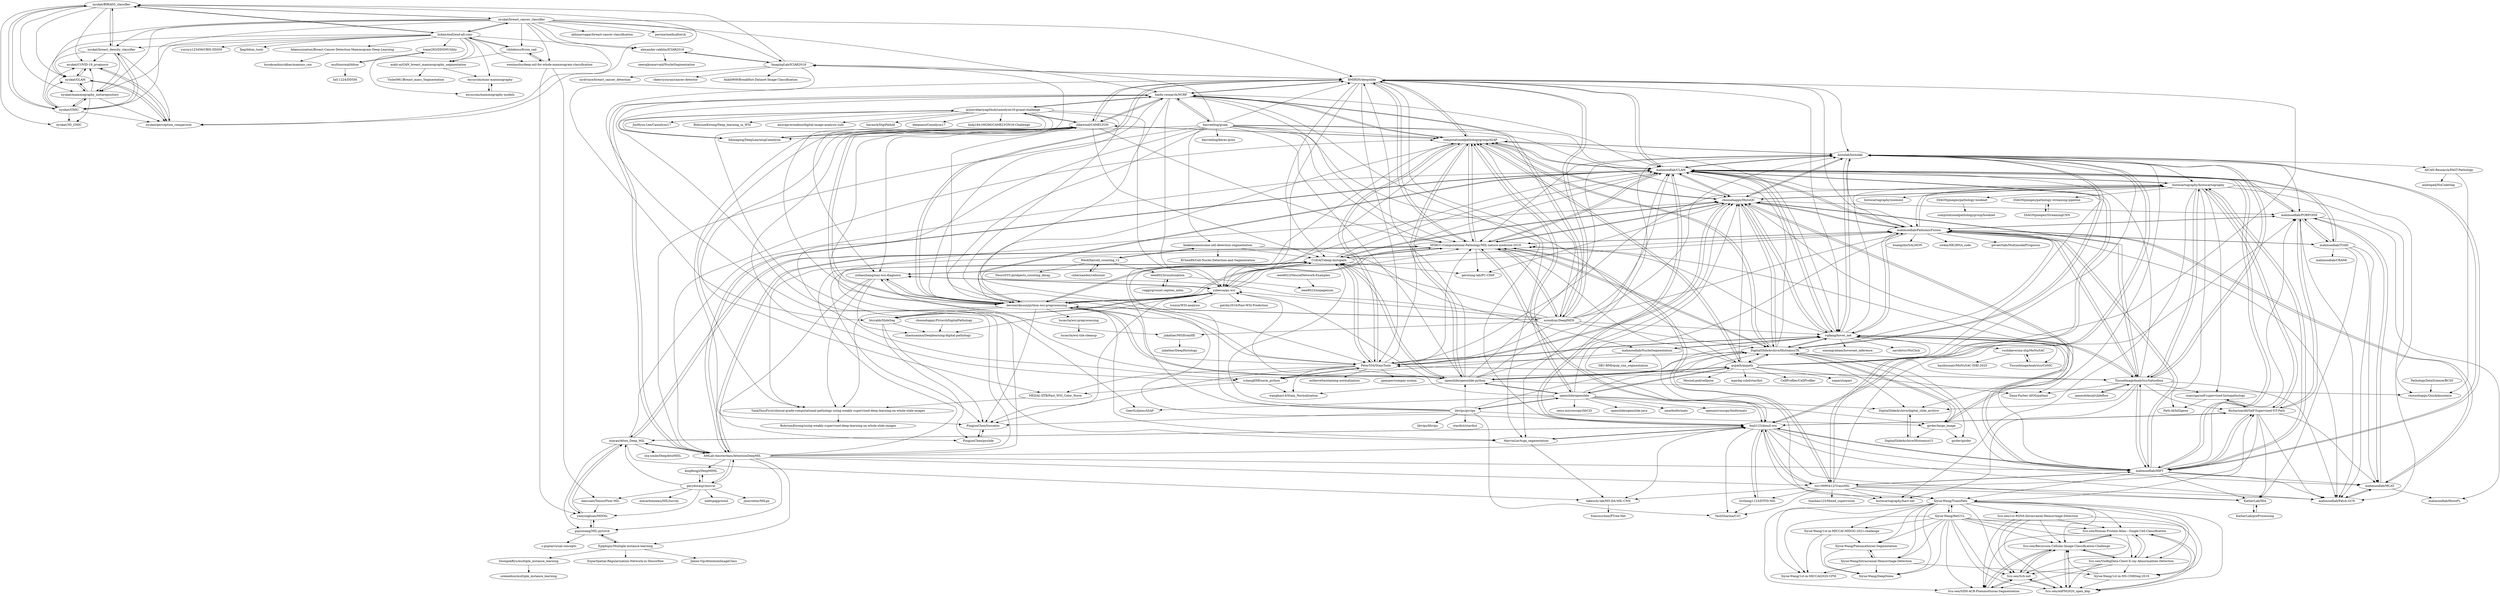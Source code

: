 digraph G {
"nyukat/BIRADS_classifier" -> "nyukat/breast_density_classifier"
"nyukat/BIRADS_classifier" -> "nyukat/GMIC"
"nyukat/BIRADS_classifier" -> "nyukat/mammography_metarepository"
"nyukat/BIRADS_classifier" -> "nyukat/GLAM"
"nyukat/BIRADS_classifier" -> "nyukat/perception_comparison"
"nyukat/BIRADS_classifier" -> "nyukat/COVID-19_prognosis"
"nyukat/BIRADS_classifier" -> "nyukat/breast_cancer_classifier"
"nyukat/BIRADS_classifier" -> "nyukat/3D_GMIC"
"nyukat/BIRADS_classifier" -> "lishen/end2end-all-conv"
"ankit-ai/GAN_breast_mammography_segmentation" -> "Violet981/Breast_mass_Segmentation"
"ankit-ai/GAN_breast_mammography_segmentation" -> "escuccim/mias-mammography"
"multinormal/ddsm" -> "hd11224/DDSM"
"multinormal/ddsm" -> "trane293/DDSMUtility"
"trane293/DDSMUtility" -> "multinormal/ddsm"
"baidu-research/NCRF" -> "arjunvekariyagithub/camelyon16-grand-challenge"
"baidu-research/NCRF" -> "computationalpathologygroup/ASAP"
"baidu-research/NCRF" -> "ilikewind/CAMELYON"
"baidu-research/NCRF" -> "BMIRDS/deepslide"
"baidu-research/NCRF" -> "mahmoodlab/CLAM"
"baidu-research/NCRF" -> "basveeling/pcam"
"baidu-research/NCRF" -> "MSKCC-Computational-Pathology/MIL-nature-medicine-2019"
"baidu-research/NCRF" -> "ncoudray/DeepPATH"
"baidu-research/NCRF" -> "3dimaging/DeepLearningCamelyon"
"baidu-research/NCRF" -> "ysbecca/py-wsi"
"baidu-research/NCRF" -> "deroneriksson/python-wsi-preprocessing"
"baidu-research/NCRF" -> "Peter554/StainTools"
"baidu-research/NCRF" -> "MarvinLer/tcga_segmentation"
"baidu-research/NCRF" -> "binli123/dsmil-wsi"
"baidu-research/NCRF" -> "AMLab-Amsterdam/AttentionDeepMIL"
"qupath/qupath" -> "openslide/openslide-python"
"qupath/qupath" -> "openslide/openslide"
"qupath/qupath" -> "computationalpathologygroup/ASAP"
"qupath/qupath" -> "DigitalSlideArchive/HistomicsTK"
"qupath/qupath" -> "choosehappy/HistoQC"
"qupath/qupath" -> "mahmoodlab/CLAM"
"qupath/qupath" -> "vqdang/hover_net"
"qupath/qupath" -> "MouseLand/cellpose" ["e"=1]
"qupath/qupath" -> "mpicbg-csbd/stardist" ["e"=1]
"qupath/qupath" -> "Dana-Farber-AIOS/pathml" ["e"=1]
"qupath/qupath" -> "MSKCC-Computational-Pathology/MIL-nature-medicine-2019"
"qupath/qupath" -> "CellProfiler/CellProfiler" ["e"=1]
"qupath/qupath" -> "BMIRDS/deepslide"
"qupath/qupath" -> "histolab/histolab"
"qupath/qupath" -> "napari/napari" ["e"=1]
"basveeling/pcam" -> "baidu-research/NCRF"
"basveeling/pcam" -> "computationalpathologygroup/ASAP"
"basveeling/pcam" -> "BMIRDS/deepslide"
"basveeling/pcam" -> "mahmoodlab/CLAM"
"basveeling/pcam" -> "3dimaging/DeepLearningCamelyon"
"basveeling/pcam" -> "choosehappy/HistoQC"
"basveeling/pcam" -> "MSKCC-Computational-Pathology/MIL-nature-medicine-2019"
"basveeling/pcam" -> "basveeling/keras-gcnn" ["e"=1]
"basveeling/pcam" -> "deroneriksson/python-wsi-preprocessing"
"basveeling/pcam" -> "schaugf/HEnorm_python"
"basveeling/pcam" -> "AMLab-Amsterdam/AttentionDeepMIL"
"basveeling/pcam" -> "openslide/openslide-python"
"basveeling/pcam" -> "blakeliu/awesome-cell-detection-segmentation"
"basveeling/pcam" -> "ImagingLab/ICIAR2018"
"basveeling/pcam" -> "qupath/qupath"
"AMLab-Amsterdam/AttentionDeepMIL" -> "mahmoodlab/CLAM"
"AMLab-Amsterdam/AttentionDeepMIL" -> "utayao/Atten_Deep_MIL"
"AMLab-Amsterdam/AttentionDeepMIL" -> "MSKCC-Computational-Pathology/MIL-nature-medicine-2019"
"AMLab-Amsterdam/AttentionDeepMIL" -> "binli123/dsmil-wsi"
"AMLab-Amsterdam/AttentionDeepMIL" -> "szc19990412/TransMIL"
"AMLab-Amsterdam/AttentionDeepMIL" -> "mahmoodlab/HIPT"
"AMLab-Amsterdam/AttentionDeepMIL" -> "Epiphqny/Multiple-instance-learning"
"AMLab-Amsterdam/AttentionDeepMIL" -> "computationalpathologygroup/ASAP"
"AMLab-Amsterdam/AttentionDeepMIL" -> "garydoranjr/misvm"
"AMLab-Amsterdam/AttentionDeepMIL" -> "gujiuxiang/MIL.pytorch"
"AMLab-Amsterdam/AttentionDeepMIL" -> "BMIRDS/deepslide"
"AMLab-Amsterdam/AttentionDeepMIL" -> "kingfengji/DeepMIML"
"AMLab-Amsterdam/AttentionDeepMIL" -> "baidu-research/NCRF"
"AMLab-Amsterdam/AttentionDeepMIL" -> "choosehappy/HistoQC"
"AMLab-Amsterdam/AttentionDeepMIL" -> "CODAIT/deep-histopath"
"libvips/pyvips" -> "openslide/openslide"
"libvips/pyvips" -> "computationalpathologygroup/ASAP"
"libvips/pyvips" -> "openslide/openslide-python"
"libvips/pyvips" -> "mahmoodlab/CLAM"
"libvips/pyvips" -> "CODAIT/deep-histopath"
"libvips/pyvips" -> "libvips/libvips" ["e"=1]
"libvips/pyvips" -> "DigitalSlideArchive/HistomicsTK"
"libvips/pyvips" -> "YashSharma/C2C"
"libvips/pyvips" -> "girder/large_image"
"libvips/pyvips" -> "stardist/stardist" ["e"=1]
"libvips/pyvips" -> "PingjunChen/tissueloc"
"arjunvekariyagithub/camelyon16-grand-challenge" -> "linhj184169280/CAMELYON16-Challenge"
"arjunvekariyagithub/camelyon16-grand-challenge" -> "baidu-research/NCRF"
"arjunvekariyagithub/camelyon16-grand-challenge" -> "ilikewind/CAMELYON"
"arjunvekariyagithub/camelyon16-grand-challenge" -> "JooHyun-Lee/Camelyon17"
"arjunvekariyagithub/camelyon16-grand-challenge" -> "3dimaging/DeepLearningCamelyon"
"arjunvekariyagithub/camelyon16-grand-challenge" -> "GeertLitjens/ASAP"
"arjunvekariyagithub/camelyon16-grand-challenge" -> "BohriumKwong/Deep_learning_in_WSI"
"arjunvekariyagithub/camelyon16-grand-challenge" -> "ysbecca/py-wsi"
"arjunvekariyagithub/camelyon16-grand-challenge" -> "anuragvermaknn/digital-image-analysis-sulli"
"arjunvekariyagithub/camelyon16-grand-challenge" -> "Peter554/StainTools"
"arjunvekariyagithub/camelyon16-grand-challenge" -> "haranrk/DigiPathAI"
"arjunvekariyagithub/camelyon16-grand-challenge" -> "deroneriksson/python-wsi-preprocessing"
"arjunvekariyagithub/camelyon16-grand-challenge" -> "deepiano/Camelyon17"
"DigitalSlideArchive/HistomicsTK" -> "girder/large_image"
"DigitalSlideArchive/HistomicsTK" -> "choosehappy/HistoQC"
"DigitalSlideArchive/HistomicsTK" -> "DigitalSlideArchive/digital_slide_archive"
"DigitalSlideArchive/HistomicsTK" -> "mahmoodlab/CLAM"
"DigitalSlideArchive/HistomicsTK" -> "computationalpathologygroup/ASAP"
"DigitalSlideArchive/HistomicsTK" -> "MSKCC-Computational-Pathology/MIL-nature-medicine-2019"
"DigitalSlideArchive/HistomicsTK" -> "vqdang/hover_net"
"DigitalSlideArchive/HistomicsTK" -> "mahmoodlab/PathomicFusion"
"DigitalSlideArchive/HistomicsTK" -> "histolab/histolab"
"DigitalSlideArchive/HistomicsTK" -> "qupath/qupath"
"DigitalSlideArchive/HistomicsTK" -> "mahmoodlab/HIPT"
"DigitalSlideArchive/HistomicsTK" -> "TissueImageAnalytics/tiatoolbox"
"DigitalSlideArchive/HistomicsTK" -> "schaugf/HEnorm_python"
"DigitalSlideArchive/HistomicsTK" -> "Peter554/StainTools"
"DigitalSlideArchive/HistomicsTK" -> "girder/girder" ["e"=1]
"3dimaging/DeepLearningCamelyon" -> "arjunvekariyagithub/camelyon16-grand-challenge"
"3dimaging/DeepLearningCamelyon" -> "ilikewind/CAMELYON"
"ImagingLab/ICIAR2018" -> "alexander-rakhlin/ICIAR2018"
"ImagingLab/ICIAR2018" -> "BMIRDS/deepslide"
"ImagingLab/ICIAR2018" -> "cheersyouran/cancer-detector"
"ImagingLab/ICIAR2018" -> "Anki0909/BreakHist-Dataset-Image-Classification"
"ImagingLab/ICIAR2018" -> "nyukat/BIRADS_classifier"
"ImagingLab/ICIAR2018" -> "btcrabb/SlideSeg"
"ImagingLab/ICIAR2018" -> "zizhaozhang/nmi-wsi-diagnosis"
"ImagingLab/ICIAR2018" -> "mrdvince/breast_cancer_detection"
"mahmoodlab/CLAM" -> "binli123/dsmil-wsi"
"mahmoodlab/CLAM" -> "mahmoodlab/HIPT"
"mahmoodlab/CLAM" -> "MSKCC-Computational-Pathology/MIL-nature-medicine-2019"
"mahmoodlab/CLAM" -> "szc19990412/TransMIL"
"mahmoodlab/CLAM" -> "mahmoodlab/PathomicFusion"
"mahmoodlab/CLAM" -> "mahmoodlab/PORPOISE"
"mahmoodlab/CLAM" -> "histolab/histolab"
"mahmoodlab/CLAM" -> "computationalpathologygroup/ASAP"
"mahmoodlab/CLAM" -> "choosehappy/HistoQC"
"mahmoodlab/CLAM" -> "BMIRDS/deepslide"
"mahmoodlab/CLAM" -> "mahmoodlab/TOAD"
"mahmoodlab/CLAM" -> "AMLab-Amsterdam/AttentionDeepMIL"
"mahmoodlab/CLAM" -> "vqdang/hover_net"
"mahmoodlab/CLAM" -> "deroneriksson/python-wsi-preprocessing"
"mahmoodlab/CLAM" -> "histocartography/histocartography"
"szc19990412/TransMIL" -> "binli123/dsmil-wsi"
"szc19990412/TransMIL" -> "Xiyue-Wang/TransPath"
"szc19990412/TransMIL" -> "mahmoodlab/CLAM"
"szc19990412/TransMIL" -> "mahmoodlab/HIPT"
"szc19990412/TransMIL" -> "hrzhang1123/DTFD-MIL"
"szc19990412/TransMIL" -> "mahmoodlab/Patch-GCN"
"szc19990412/TransMIL" -> "histocartography/hact-net"
"szc19990412/TransMIL" -> "Richarizardd/Self-Supervised-ViT-Path"
"szc19990412/TransMIL" -> "KatherLab/HIA"
"szc19990412/TransMIL" -> "mahmoodlab/PORPOISE"
"szc19990412/TransMIL" -> "MSKCC-Computational-Pathology/MIL-nature-medicine-2019"
"szc19990412/TransMIL" -> "bianhao123/Mixed_supervision"
"szc19990412/TransMIL" -> "YashSharma/C2C"
"szc19990412/TransMIL" -> "takeuchi-lab/MS-DA-MIL-CNN"
"CODAIT/deep-histopath" -> "deroneriksson/python-wsi-preprocessing"
"CODAIT/deep-histopath" -> "ysbecca/py-wsi"
"CODAIT/deep-histopath" -> "MSKCC-Computational-Pathology/MIL-nature-medicine-2019"
"CODAIT/deep-histopath" -> "choosehappy/HistoQC"
"CODAIT/deep-histopath" -> "zizhaozhang/nmi-wsi-diagnosis"
"CODAIT/deep-histopath" -> "mahmoodlab/CLAM"
"CODAIT/deep-histopath" -> "Peter554/StainTools"
"CODAIT/deep-histopath" -> "openslide/openslide-python"
"CODAIT/deep-histopath" -> "gerstung-lab/PC-CHiP"
"CODAIT/deep-histopath" -> "PingjunChen/tissueloc"
"CODAIT/deep-histopath" -> "mahmoodlab/PathomicFusion"
"computationalpathologygroup/ASAP" -> "mahmoodlab/CLAM"
"computationalpathologygroup/ASAP" -> "MSKCC-Computational-Pathology/MIL-nature-medicine-2019"
"computationalpathologygroup/ASAP" -> "BMIRDS/deepslide"
"computationalpathologygroup/ASAP" -> "choosehappy/HistoQC"
"computationalpathologygroup/ASAP" -> "DigitalSlideArchive/HistomicsTK"
"computationalpathologygroup/ASAP" -> "openslide/openslide-python"
"computationalpathologygroup/ASAP" -> "baidu-research/NCRF"
"computationalpathologygroup/ASAP" -> "Peter554/StainTools"
"computationalpathologygroup/ASAP" -> "ilikewind/CAMELYON"
"computationalpathologygroup/ASAP" -> "qupath/qupath"
"computationalpathologygroup/ASAP" -> "openslide/openslide"
"computationalpathologygroup/ASAP" -> "deroneriksson/python-wsi-preprocessing"
"computationalpathologygroup/ASAP" -> "histolab/histolab"
"computationalpathologygroup/ASAP" -> "ysbecca/py-wsi"
"computationalpathologygroup/ASAP" -> "vqdang/hover_net"
"ilikewind/CAMELYON" -> "arjunvekariyagithub/camelyon16-grand-challenge"
"ilikewind/CAMELYON" -> "deroneriksson/python-wsi-preprocessing"
"ilikewind/CAMELYON" -> "MSKCC-Computational-Pathology/MIL-nature-medicine-2019"
"ilikewind/CAMELYON" -> "computationalpathologygroup/ASAP"
"ilikewind/CAMELYON" -> "TankZhouFirst/clinical-grade-computational-pathology-using-weakly-supervised-deep-learning-on-whole-slide-images"
"ilikewind/CAMELYON" -> "schaugf/HEnorm_python"
"ilikewind/CAMELYON" -> "baidu-research/NCRF"
"ilikewind/CAMELYON" -> "zizhaozhang/nmi-wsi-diagnosis"
"ilikewind/CAMELYON" -> "BMIRDS/deepslide"
"ilikewind/CAMELYON" -> "MEDAL-IITB/Fast_WSI_Color_Norm"
"ilikewind/CAMELYON" -> "PingjunChen/tissueloc"
"ilikewind/CAMELYON" -> "CODAIT/deep-histopath"
"ilikewind/CAMELYON" -> "Peter554/StainTools"
"ilikewind/CAMELYON" -> "3dimaging/DeepLearningCamelyon"
"ilikewind/CAMELYON" -> "jnkather/MSIfromHE"
"ncoudray/DeepPATH" -> "BMIRDS/deepslide"
"ncoudray/DeepPATH" -> "MSKCC-Computational-Pathology/MIL-nature-medicine-2019"
"ncoudray/DeepPATH" -> "deroneriksson/python-wsi-preprocessing"
"ncoudray/DeepPATH" -> "mahmoodlab/CLAM"
"ncoudray/DeepPATH" -> "jnkather/MSIfromHE"
"ncoudray/DeepPATH" -> "CODAIT/deep-histopath"
"ncoudray/DeepPATH" -> "computationalpathologygroup/ASAP"
"ncoudray/DeepPATH" -> "baidu-research/NCRF"
"ncoudray/DeepPATH" -> "DigitalSlideArchive/HistomicsTK"
"ncoudray/DeepPATH" -> "vqdang/hover_net"
"ncoudray/DeepPATH" -> "zizhaozhang/nmi-wsi-diagnosis"
"ncoudray/DeepPATH" -> "histolab/histolab"
"ncoudray/DeepPATH" -> "mahmoodlab/PathomicFusion"
"ncoudray/DeepPATH" -> "Peter554/StainTools"
"ncoudray/DeepPATH" -> "ysbecca/py-wsi"
"openslide/openslide-python" -> "openslide/openslide"
"openslide/openslide-python" -> "computationalpathologygroup/ASAP"
"openslide/openslide-python" -> "qupath/qupath"
"openslide/openslide-python" -> "CODAIT/deep-histopath"
"openslide/openslide-python" -> "deroneriksson/python-wsi-preprocessing"
"openslide/openslide-python" -> "mahmoodlab/CLAM"
"openslide/openslide-python" -> "DigitalSlideArchive/HistomicsTK"
"openslide/openslide-python" -> "ysbecca/py-wsi"
"openslide/openslide-python" -> "zizhaozhang/nmi-wsi-diagnosis"
"openslide/openslide-python" -> "histolab/histolab"
"openslide/openslide-python" -> "choosehappy/HistoQC"
"openslide/openslide-python" -> "choosehappy/QuickAnnotator"
"openslide/openslide-python" -> "vqdang/hover_net"
"openslide/openslide-python" -> "BMIRDS/deepslide"
"openslide/openslide-python" -> "wanghao14/Stain_Normalization"
"BMIRDS/deepslide" -> "mahmoodlab/CLAM"
"BMIRDS/deepslide" -> "computationalpathologygroup/ASAP"
"BMIRDS/deepslide" -> "deroneriksson/python-wsi-preprocessing"
"BMIRDS/deepslide" -> "ncoudray/DeepPATH"
"BMIRDS/deepslide" -> "MSKCC-Computational-Pathology/MIL-nature-medicine-2019"
"BMIRDS/deepslide" -> "MarvinLer/tcga_segmentation"
"BMIRDS/deepslide" -> "ysbecca/py-wsi"
"BMIRDS/deepslide" -> "baidu-research/NCRF"
"BMIRDS/deepslide" -> "ilikewind/CAMELYON"
"BMIRDS/deepslide" -> "ImagingLab/ICIAR2018"
"BMIRDS/deepslide" -> "vqdang/hover_net"
"BMIRDS/deepslide" -> "Peter554/StainTools"
"BMIRDS/deepslide" -> "histolab/histolab"
"BMIRDS/deepslide" -> "CODAIT/deep-histopath"
"BMIRDS/deepslide" -> "mahmoodlab/PathomicFusion"
"Peter554/StainTools" -> "schaugf/HEnorm_python"
"Peter554/StainTools" -> "choosehappy/HistoQC"
"Peter554/StainTools" -> "wanghao14/Stain_Normalization"
"Peter554/StainTools" -> "vqdang/hover_net"
"Peter554/StainTools" -> "mitkovetta/staining-normalization"
"Peter554/StainTools" -> "computationalpathologygroup/ASAP"
"Peter554/StainTools" -> "CODAIT/deep-histopath"
"Peter554/StainTools" -> "TissueImageAnalytics/tiatoolbox"
"Peter554/StainTools" -> "PingjunChen/tissueloc"
"Peter554/StainTools" -> "mahmoodlab/CLAM"
"Peter554/StainTools" -> "deroneriksson/python-wsi-preprocessing"
"Peter554/StainTools" -> "jgamper/compay-syntax"
"Peter554/StainTools" -> "MSKCC-Computational-Pathology/MIL-nature-medicine-2019"
"Peter554/StainTools" -> "histocartography/histocartography"
"Peter554/StainTools" -> "MEDAL-IITB/Fast_WSI_Color_Norm"
"PingjunChen/tissueloc" -> "PingjunChen/pyslide"
"TankZhouFirst/clinical-grade-computational-pathology-using-weakly-supervised-deep-learning-on-whole-slide-images" -> "BohriumKwong/using-weakly-supervised-deep-learning-on-whole-slide-images"
"vqdang/hover_net" -> "simongraham/hovernet_inference"
"vqdang/hover_net" -> "choosehappy/HistoQC"
"vqdang/hover_net" -> "mahmoodlab/HIPT"
"vqdang/hover_net" -> "mahmoodlab/CLAM"
"vqdang/hover_net" -> "TissueImageAnalytics/tiatoolbox"
"vqdang/hover_net" -> "Peter554/StainTools"
"vqdang/hover_net" -> "mahmoodlab/PathomicFusion"
"vqdang/hover_net" -> "mahmoodlab/NucleiSegmentation"
"vqdang/hover_net" -> "TissueImageAnalytics/CoNIC"
"vqdang/hover_net" -> "ruchikaverma-iitg/MoNuSAC"
"vqdang/hover_net" -> "DigitalSlideArchive/HistomicsTK"
"vqdang/hover_net" -> "navidstuv/NuClick"
"vqdang/hover_net" -> "histocartography/histocartography"
"vqdang/hover_net" -> "histolab/histolab"
"vqdang/hover_net" -> "MSKCC-Computational-Pathology/MIL-nature-medicine-2019"
"Xiyue-Wang/TransPath" -> "Xiyue-Wang/RetCCL"
"Xiyue-Wang/TransPath" -> "Xiyue-Wang/1st-in-MS-CMRSeg-2019"
"Xiyue-Wang/TransPath" -> "Scu-sen/Recursion-Cellular-Image-Classification-Challenge"
"Xiyue-Wang/TransPath" -> "Xiyue-Wang/Pneumothorax-Segmentation"
"Xiyue-Wang/TransPath" -> "Xiyue-Wang/Intracranial-Hemorrhage-Detection"
"Xiyue-Wang/TransPath" -> "Xiyue-Wang/DeepNoise"
"Xiyue-Wang/TransPath" -> "Xiyue-Wang/1st-in-MICCAI-MIDOG-2021-challenge"
"Xiyue-Wang/TransPath" -> "Scu-sen/Sch-net"
"Xiyue-Wang/TransPath" -> "Scu-sen/SIIM-ACR-Pneumothorax-Segmentation"
"Xiyue-Wang/TransPath" -> "Scu-sen/AAPM2020_open_kbp"
"Xiyue-Wang/TransPath" -> "Scu-sen/VinBigData-Chest-X-ray-Abnormalities-Detection"
"Xiyue-Wang/TransPath" -> "Xiyue-Wang/1st-in-MICCAI2020-CPM"
"Xiyue-Wang/TransPath" -> "Scu-sen/Human-Protein-Atlas---Single-Cell-Classification"
"Xiyue-Wang/TransPath" -> "Scu-sen/1st-RSNA-Intracranial-Hemorrhage-Detection"
"nyukat/breast_cancer_classifier" -> "lishen/end2end-all-conv"
"nyukat/breast_cancer_classifier" -> "nyukat/BIRADS_classifier"
"nyukat/breast_cancer_classifier" -> "nyukat/GMIC"
"nyukat/breast_cancer_classifier" -> "nyukat/breast_density_classifier"
"nyukat/breast_cancer_classifier" -> "riblidezso/frcnn_cad"
"nyukat/breast_cancer_classifier" -> "nyukat/GLAM"
"nyukat/breast_cancer_classifier" -> "nyukat/mammography_metarepository"
"nyukat/breast_cancer_classifier" -> "wentaozhu/deep-mil-for-whole-mammogram-classification"
"nyukat/breast_cancer_classifier" -> "abhinavsagar/breast-cancer-classification"
"nyukat/breast_cancer_classifier" -> "ImagingLab/ICIAR2018"
"nyukat/breast_cancer_classifier" -> "alexander-rakhlin/ICIAR2018"
"nyukat/breast_cancer_classifier" -> "baidu-research/NCRF"
"nyukat/breast_cancer_classifier" -> "perone/medicaltorch" ["e"=1]
"nyukat/breast_cancer_classifier" -> "nyukat/perception_comparison"
"nyukat/breast_cancer_classifier" -> "BMIRDS/deepslide"
"MarvinLer/tcga_segmentation" -> "binli123/dsmil-wsi"
"MarvinLer/tcga_segmentation" -> "takeuchi-lab/MS-DA-MIL-CNN"
"MSKCC-Computational-Pathology/MIL-nature-medicine-2019" -> "mahmoodlab/CLAM"
"MSKCC-Computational-Pathology/MIL-nature-medicine-2019" -> "binli123/dsmil-wsi"
"MSKCC-Computational-Pathology/MIL-nature-medicine-2019" -> "choosehappy/HistoQC"
"MSKCC-Computational-Pathology/MIL-nature-medicine-2019" -> "TankZhouFirst/clinical-grade-computational-pathology-using-weakly-supervised-deep-learning-on-whole-slide-images"
"MSKCC-Computational-Pathology/MIL-nature-medicine-2019" -> "computationalpathologygroup/ASAP"
"MSKCC-Computational-Pathology/MIL-nature-medicine-2019" -> "CODAIT/deep-histopath"
"MSKCC-Computational-Pathology/MIL-nature-medicine-2019" -> "utayao/Atten_Deep_MIL"
"MSKCC-Computational-Pathology/MIL-nature-medicine-2019" -> "deroneriksson/python-wsi-preprocessing"
"MSKCC-Computational-Pathology/MIL-nature-medicine-2019" -> "mahmoodlab/PathomicFusion"
"MSKCC-Computational-Pathology/MIL-nature-medicine-2019" -> "gerstung-lab/PC-CHiP"
"MSKCC-Computational-Pathology/MIL-nature-medicine-2019" -> "szc19990412/TransMIL"
"MSKCC-Computational-Pathology/MIL-nature-medicine-2019" -> "BMIRDS/deepslide"
"MSKCC-Computational-Pathology/MIL-nature-medicine-2019" -> "ncoudray/DeepPATH"
"MSKCC-Computational-Pathology/MIL-nature-medicine-2019" -> "AMLab-Amsterdam/AttentionDeepMIL"
"MSKCC-Computational-Pathology/MIL-nature-medicine-2019" -> "DigitalSlideArchive/HistomicsTK"
"ysbecca/py-wsi" -> "deroneriksson/python-wsi-preprocessing"
"ysbecca/py-wsi" -> "CODAIT/deep-histopath"
"ysbecca/py-wsi" -> "btcrabb/SlideSeg"
"ysbecca/py-wsi" -> "zhaoxuanma/Deeplearning-digital-pathology"
"ysbecca/py-wsi" -> "zizhaozhang/nmi-wsi-diagnosis"
"ysbecca/py-wsi" -> "tcxxxx/WSI-analysis"
"ysbecca/py-wsi" -> "mahmoodlab/PathomicFusion"
"ysbecca/py-wsi" -> "gatsby2016/Fast-WSI-Prediction"
"ysbecca/py-wsi" -> "MSKCC-Computational-Pathology/MIL-nature-medicine-2019"
"ysbecca/py-wsi" -> "PingjunChen/tissueloc"
"TissueImageAnalytics/CoNIC" -> "ruchikaverma-iitg/MoNuSAC"
"histolab/histolab" -> "mahmoodlab/CLAM"
"histolab/histolab" -> "binli123/dsmil-wsi"
"histolab/histolab" -> "choosehappy/HistoQC"
"histolab/histolab" -> "TissueImageAnalytics/tiatoolbox"
"histolab/histolab" -> "AICAN-Research/FAST-Pathology"
"histolab/histolab" -> "mahmoodlab/HIPT"
"histolab/histolab" -> "DigitalSlideArchive/HistomicsTK"
"histolab/histolab" -> "histocartography/histocartography"
"histolab/histolab" -> "MSKCC-Computational-Pathology/MIL-nature-medicine-2019"
"histolab/histolab" -> "mahmoodlab/PathomicFusion"
"histolab/histolab" -> "Dana-Farber-AIOS/pathml" ["e"=1]
"histolab/histolab" -> "vqdang/hover_net"
"histolab/histolab" -> "mahmoodlab/PORPOISE"
"histolab/histolab" -> "computationalpathologygroup/ASAP"
"histolab/histolab" -> "MarvinLer/tcga_segmentation"
"openslide/openslide" -> "openslide/openslide-python"
"openslide/openslide" -> "qupath/qupath"
"openslide/openslide" -> "computationalpathologygroup/ASAP"
"openslide/openslide" -> "openslide/openslide-java"
"openslide/openslide" -> "DigitalSlideArchive/HistomicsTK"
"openslide/openslide" -> "DigitalSlideArchive/digital_slide_archive"
"openslide/openslide" -> "ome/bioformats" ["e"=1]
"openslide/openslide" -> "openmicroscopy/bioformats" ["e"=1]
"openslide/openslide" -> "choosehappy/HistoQC"
"openslide/openslide" -> "libvips/pyvips"
"openslide/openslide" -> "GeertLitjens/ASAP"
"openslide/openslide" -> "girder/large_image"
"openslide/openslide" -> "zeiss-microscopy/libCZI" ["e"=1]
"openslide/openslide" -> "ysbecca/py-wsi"
"KatherLab/HIA" -> "KatherLab/preProcessing"
"KatherLab/preProcessing" -> "KatherLab/HIA"
"nyukat/breast_density_classifier" -> "nyukat/BIRADS_classifier"
"nyukat/breast_density_classifier" -> "nyukat/mammography_metarepository"
"nyukat/breast_density_classifier" -> "nyukat/GLAM"
"nyukat/breast_density_classifier" -> "nyukat/perception_comparison"
"nyukat/breast_density_classifier" -> "nyukat/GMIC"
"nyukat/breast_density_classifier" -> "nyukat/COVID-19_prognosis"
"blakeliu/awesome-cell-detection-segmentation" -> "KChen89/Cell-Nuclei-Detection-and-Segmentation"
"blakeliu/awesome-cell-detection-segmentation" -> "WeidiXie/cell_counting_v2"
"blakeliu/awesome-cell-detection-segmentation" -> "mahmoodlab/NucleiSegmentation"
"blakeliu/awesome-cell-detection-segmentation" -> "CODAIT/deep-histopath"
"deroneriksson/python-wsi-preprocessing" -> "CODAIT/deep-histopath"
"deroneriksson/python-wsi-preprocessing" -> "ysbecca/py-wsi"
"deroneriksson/python-wsi-preprocessing" -> "MSKCC-Computational-Pathology/MIL-nature-medicine-2019"
"deroneriksson/python-wsi-preprocessing" -> "PingjunChen/tissueloc"
"deroneriksson/python-wsi-preprocessing" -> "mahmoodlab/CLAM"
"deroneriksson/python-wsi-preprocessing" -> "TankZhouFirst/clinical-grade-computational-pathology-using-weakly-supervised-deep-learning-on-whole-slide-images"
"deroneriksson/python-wsi-preprocessing" -> "BMIRDS/deepslide"
"deroneriksson/python-wsi-preprocessing" -> "zizhaozhang/nmi-wsi-diagnosis"
"deroneriksson/python-wsi-preprocessing" -> "lucasrla/wsi-preprocessing"
"deroneriksson/python-wsi-preprocessing" -> "ilikewind/CAMELYON"
"deroneriksson/python-wsi-preprocessing" -> "ncoudray/DeepPATH"
"deroneriksson/python-wsi-preprocessing" -> "MarvinLer/tcga_segmentation"
"deroneriksson/python-wsi-preprocessing" -> "binli123/dsmil-wsi"
"deroneriksson/python-wsi-preprocessing" -> "btcrabb/SlideSeg"
"deroneriksson/python-wsi-preprocessing" -> "openslide/openslide-python"
"zizhaozhang/nmi-wsi-diagnosis" -> "zhaoxuanma/Deeplearning-digital-pathology"
"zizhaozhang/nmi-wsi-diagnosis" -> "deroneriksson/python-wsi-preprocessing"
"zizhaozhang/nmi-wsi-diagnosis" -> "ysbecca/py-wsi"
"zizhaozhang/nmi-wsi-diagnosis" -> "CODAIT/deep-histopath"
"zizhaozhang/nmi-wsi-diagnosis" -> "TankZhouFirst/clinical-grade-computational-pathology-using-weakly-supervised-deep-learning-on-whole-slide-images"
"zizhaozhang/nmi-wsi-diagnosis" -> "PingjunChen/pyslide"
"Scu-sen/1st-RSNA-Intracranial-Hemorrhage-Detection" -> "Scu-sen/AAPM2020_open_kbp"
"Scu-sen/1st-RSNA-Intracranial-Hemorrhage-Detection" -> "Scu-sen/Recursion-Cellular-Image-Classification-Challenge"
"Scu-sen/1st-RSNA-Intracranial-Hemorrhage-Detection" -> "Scu-sen/Human-Protein-Atlas---Single-Cell-Classification"
"Scu-sen/1st-RSNA-Intracranial-Hemorrhage-Detection" -> "Scu-sen/Sch-net"
"Scu-sen/1st-RSNA-Intracranial-Hemorrhage-Detection" -> "Scu-sen/SIIM-ACR-Pneumothorax-Segmentation"
"Scu-sen/1st-RSNA-Intracranial-Hemorrhage-Detection" -> "Scu-sen/VinBigData-Chest-X-ray-Abnormalities-Detection"
"Scu-sen/AAPM2020_open_kbp" -> "Scu-sen/Recursion-Cellular-Image-Classification-Challenge"
"Scu-sen/AAPM2020_open_kbp" -> "Scu-sen/Human-Protein-Atlas---Single-Cell-Classification"
"Scu-sen/AAPM2020_open_kbp" -> "Scu-sen/Sch-net"
"Scu-sen/Human-Protein-Atlas---Single-Cell-Classification" -> "Scu-sen/AAPM2020_open_kbp"
"Scu-sen/Human-Protein-Atlas---Single-Cell-Classification" -> "Scu-sen/Recursion-Cellular-Image-Classification-Challenge"
"Scu-sen/Human-Protein-Atlas---Single-Cell-Classification" -> "Scu-sen/Sch-net"
"Scu-sen/Human-Protein-Atlas---Single-Cell-Classification" -> "Scu-sen/SIIM-ACR-Pneumothorax-Segmentation"
"Scu-sen/Human-Protein-Atlas---Single-Cell-Classification" -> "Scu-sen/VinBigData-Chest-X-ray-Abnormalities-Detection"
"Scu-sen/Recursion-Cellular-Image-Classification-Challenge" -> "Scu-sen/AAPM2020_open_kbp"
"Scu-sen/Recursion-Cellular-Image-Classification-Challenge" -> "Scu-sen/Sch-net"
"Scu-sen/Recursion-Cellular-Image-Classification-Challenge" -> "Scu-sen/SIIM-ACR-Pneumothorax-Segmentation"
"Scu-sen/Recursion-Cellular-Image-Classification-Challenge" -> "Scu-sen/Human-Protein-Atlas---Single-Cell-Classification"
"Scu-sen/Recursion-Cellular-Image-Classification-Challenge" -> "Scu-sen/VinBigData-Chest-X-ray-Abnormalities-Detection"
"Scu-sen/SIIM-ACR-Pneumothorax-Segmentation" -> "Scu-sen/Recursion-Cellular-Image-Classification-Challenge"
"Scu-sen/SIIM-ACR-Pneumothorax-Segmentation" -> "Scu-sen/Sch-net"
"Scu-sen/Sch-net" -> "Scu-sen/Recursion-Cellular-Image-Classification-Challenge"
"Scu-sen/Sch-net" -> "Scu-sen/AAPM2020_open_kbp"
"Scu-sen/Sch-net" -> "Scu-sen/SIIM-ACR-Pneumothorax-Segmentation"
"Scu-sen/VinBigData-Chest-X-ray-Abnormalities-Detection" -> "Scu-sen/Recursion-Cellular-Image-Classification-Challenge"
"Scu-sen/VinBigData-Chest-X-ray-Abnormalities-Detection" -> "Scu-sen/AAPM2020_open_kbp"
"Scu-sen/VinBigData-Chest-X-ray-Abnormalities-Detection" -> "Scu-sen/Sch-net"
"Scu-sen/VinBigData-Chest-X-ray-Abnormalities-Detection" -> "Scu-sen/SIIM-ACR-Pneumothorax-Segmentation"
"Scu-sen/VinBigData-Chest-X-ray-Abnormalities-Detection" -> "Scu-sen/Human-Protein-Atlas---Single-Cell-Classification"
"Scu-sen/VinBigData-Chest-X-ray-Abnormalities-Detection" -> "Xiyue-Wang/1st-in-MS-CMRSeg-2019"
"Xiyue-Wang/1st-in-MICCAI-MIDOG-2021-challenge" -> "Xiyue-Wang/DeepNoise"
"Xiyue-Wang/1st-in-MICCAI-MIDOG-2021-challenge" -> "Xiyue-Wang/Pneumothorax-Segmentation"
"Xiyue-Wang/1st-in-MICCAI-MIDOG-2021-challenge" -> "Xiyue-Wang/1st-in-MICCAI2020-CPM"
"Xiyue-Wang/1st-in-MS-CMRSeg-2019" -> "Scu-sen/Recursion-Cellular-Image-Classification-Challenge"
"Xiyue-Wang/1st-in-MS-CMRSeg-2019" -> "Scu-sen/AAPM2020_open_kbp"
"Xiyue-Wang/Intracranial-Hemorrhage-Detection" -> "Xiyue-Wang/Pneumothorax-Segmentation"
"Xiyue-Wang/Intracranial-Hemorrhage-Detection" -> "Xiyue-Wang/DeepNoise"
"Xiyue-Wang/Intracranial-Hemorrhage-Detection" -> "Xiyue-Wang/1st-in-MICCAI2020-CPM"
"Xiyue-Wang/Intracranial-Hemorrhage-Detection" -> "Xiyue-Wang/1st-in-MS-CMRSeg-2019"
"Xiyue-Wang/Pneumothorax-Segmentation" -> "Xiyue-Wang/DeepNoise"
"Xiyue-Wang/Pneumothorax-Segmentation" -> "Xiyue-Wang/Intracranial-Hemorrhage-Detection"
"Xiyue-Wang/RetCCL" -> "Xiyue-Wang/Pneumothorax-Segmentation"
"Xiyue-Wang/RetCCL" -> "Xiyue-Wang/DeepNoise"
"Xiyue-Wang/RetCCL" -> "Xiyue-Wang/Intracranial-Hemorrhage-Detection"
"Xiyue-Wang/RetCCL" -> "Xiyue-Wang/1st-in-MICCAI-MIDOG-2021-challenge"
"Xiyue-Wang/RetCCL" -> "Xiyue-Wang/1st-in-MICCAI2020-CPM"
"Xiyue-Wang/RetCCL" -> "Scu-sen/Recursion-Cellular-Image-Classification-Challenge"
"Xiyue-Wang/RetCCL" -> "Scu-sen/Sch-net"
"Xiyue-Wang/RetCCL" -> "Scu-sen/SIIM-ACR-Pneumothorax-Segmentation"
"Xiyue-Wang/RetCCL" -> "Scu-sen/AAPM2020_open_kbp"
"Xiyue-Wang/RetCCL" -> "Scu-sen/VinBigData-Chest-X-ray-Abnormalities-Detection"
"Xiyue-Wang/RetCCL" -> "Xiyue-Wang/1st-in-MS-CMRSeg-2019"
"Xiyue-Wang/RetCCL" -> "Scu-sen/Human-Protein-Atlas---Single-Cell-Classification"
"Xiyue-Wang/RetCCL" -> "Xiyue-Wang/TransPath"
"kingfengji/DeepMIML" -> "garydoranjr/misvm"
"lishen/end2end-all-conv" -> "nyukat/breast_cancer_classifier"
"lishen/end2end-all-conv" -> "nyukat/BIRADS_classifier"
"lishen/end2end-all-conv" -> "riblidezso/frcnn_cad"
"lishen/end2end-all-conv" -> "wentaozhu/deep-mil-for-whole-mammogram-classification"
"lishen/end2end-all-conv" -> "escuccim/mias-mammography"
"lishen/end2end-all-conv" -> "nyukat/breast_density_classifier"
"lishen/end2end-all-conv" -> "yuyuyu123456/CBIS-DDSM"
"lishen/end2end-all-conv" -> "escuccim/mammography-models"
"lishen/end2end-all-conv" -> "fjeg/ddsm_tools"
"lishen/end2end-all-conv" -> "Adamouization/Breast-Cancer-Detection-Mammogram-Deep-Learning"
"lishen/end2end-all-conv" -> "nyukat/GMIC"
"lishen/end2end-all-conv" -> "trane293/DDSMUtility"
"lishen/end2end-all-conv" -> "ankit-ai/GAN_breast_mammography_segmentation"
"lishen/end2end-all-conv" -> "alexander-rakhlin/ICIAR2018"
"lishen/end2end-all-conv" -> "nyukat/mammography_metarepository"
"binli123/dsmil-wsi" -> "szc19990412/TransMIL"
"binli123/dsmil-wsi" -> "mahmoodlab/CLAM"
"binli123/dsmil-wsi" -> "hrzhang1123/DTFD-MIL"
"binli123/dsmil-wsi" -> "YashSharma/C2C"
"binli123/dsmil-wsi" -> "mahmoodlab/Patch-GCN"
"binli123/dsmil-wsi" -> "MarvinLer/tcga_segmentation"
"binli123/dsmil-wsi" -> "mahmoodlab/HIPT"
"binli123/dsmil-wsi" -> "MSKCC-Computational-Pathology/MIL-nature-medicine-2019"
"binli123/dsmil-wsi" -> "takeuchi-lab/MS-DA-MIL-CNN"
"binli123/dsmil-wsi" -> "Richarizardd/Self-Supervised-ViT-Path"
"binli123/dsmil-wsi" -> "utayao/Atten_Deep_MIL"
"binli123/dsmil-wsi" -> "mahmoodlab/MCAT"
"binli123/dsmil-wsi" -> "histolab/histolab"
"binli123/dsmil-wsi" -> "Xiyue-Wang/TransPath"
"binli123/dsmil-wsi" -> "KatherLab/HIA"
"utayao/Atten_Deep_MIL" -> "yanyongluan/MINNs"
"utayao/Atten_Deep_MIL" -> "binli123/dsmil-wsi"
"utayao/Atten_Deep_MIL" -> "MSKCC-Computational-Pathology/MIL-nature-medicine-2019"
"utayao/Atten_Deep_MIL" -> "uta-smile/DeepAttnMISL"
"utayao/Atten_Deep_MIL" -> "takeuchi-lab/MS-DA-MIL-CNN"
"utayao/Atten_Deep_MIL" -> "AMLab-Amsterdam/AttentionDeepMIL"
"utayao/Atten_Deep_MIL" -> "gujiuxiang/MIL.pytorch"
"utayao/Atten_Deep_MIL" -> "mahmoodlab/CLAM"
"mahmoodlab/MCAT" -> "mahmoodlab/Patch-GCN"
"mahmoodlab/MCAT" -> "mahmoodlab/PORPOISE"
"mahmoodlab/MCAT" -> "mahmoodlab/PathomicFusion"
"mahmoodlab/MCAT" -> "mahmoodlab/HistoFL"
"choosehappy/PytorchDigitalPathology" -> "zhaoxuanma/Deeplearning-digital-pathology"
"lucasrla/wsi-preprocessing" -> "lucasrla/wsi-tile-cleanup"
"mahmoodlab/HIPT" -> "Richarizardd/Self-Supervised-ViT-Path"
"mahmoodlab/HIPT" -> "mahmoodlab/CLAM"
"mahmoodlab/HIPT" -> "szc19990412/TransMIL"
"mahmoodlab/HIPT" -> "binli123/dsmil-wsi"
"mahmoodlab/HIPT" -> "mahmoodlab/Patch-GCN"
"mahmoodlab/HIPT" -> "Xiyue-Wang/TransPath"
"mahmoodlab/HIPT" -> "mahmoodlab/PORPOISE"
"mahmoodlab/HIPT" -> "vqdang/hover_net"
"mahmoodlab/HIPT" -> "mahmoodlab/MCAT"
"mahmoodlab/HIPT" -> "mahmoodlab/PathomicFusion"
"mahmoodlab/HIPT" -> "histocartography/histocartography"
"mahmoodlab/HIPT" -> "TissueImageAnalytics/tiatoolbox"
"mahmoodlab/HIPT" -> "histolab/histolab"
"mahmoodlab/HIPT" -> "KatherLab/HIA"
"mahmoodlab/HIPT" -> "MSKCC-Computational-Pathology/MIL-nature-medicine-2019"
"mahmoodlab/NucleiSegmentation" -> "vqdang/hover_net"
"mahmoodlab/NucleiSegmentation" -> "histocartography/hact-net"
"mahmoodlab/NucleiSegmentation" -> "schaugf/HEnorm_python"
"mahmoodlab/NucleiSegmentation" -> "SBU-BMI/quip_cnn_segmentation"
"SeongokRyu/multiple_instance_learning" -> "sremedios/multiple_instance_learning"
"gujiuxiang/MIL.pytorch" -> "Epiphqny/Multiple-instance-learning"
"gujiuxiang/MIL.pytorch" -> "yanyongluan/MINNs"
"gujiuxiang/MIL.pytorch" -> "s-gupta/visual-concepts" ["e"=1]
"yanyongluan/MINNs" -> "utayao/Atten_Deep_MIL"
"yanyongluan/MINNs" -> "gujiuxiang/MIL.pytorch"
"DigitalSlideArchive/HistomicsUI" -> "DigitalSlideArchive/digital_slide_archive"
"DigitalSlideArchive/digital_slide_archive" -> "DigitalSlideArchive/HistomicsUI"
"choosehappy/HistoQC" -> "MSKCC-Computational-Pathology/MIL-nature-medicine-2019"
"choosehappy/HistoQC" -> "DigitalSlideArchive/HistomicsTK"
"choosehappy/HistoQC" -> "histocartography/histocartography"
"choosehappy/HistoQC" -> "mahmoodlab/CLAM"
"choosehappy/HistoQC" -> "TissueImageAnalytics/tiatoolbox"
"choosehappy/HistoQC" -> "vqdang/hover_net"
"choosehappy/HistoQC" -> "Peter554/StainTools"
"choosehappy/HistoQC" -> "CODAIT/deep-histopath"
"choosehappy/HistoQC" -> "mahmoodlab/PathomicFusion"
"choosehappy/HistoQC" -> "histolab/histolab"
"choosehappy/HistoQC" -> "computationalpathologygroup/ASAP"
"choosehappy/HistoQC" -> "girder/large_image"
"choosehappy/HistoQC" -> "DigitalSlideArchive/digital_slide_archive"
"choosehappy/HistoQC" -> "mahmoodlab/PORPOISE"
"choosehappy/HistoQC" -> "gerstung-lab/PC-CHiP"
"mahmoodlab/PathomicFusion" -> "mahmoodlab/PORPOISE"
"mahmoodlab/PathomicFusion" -> "mahmoodlab/MCAT"
"mahmoodlab/PathomicFusion" -> "mahmoodlab/CLAM"
"mahmoodlab/PathomicFusion" -> "mahmoodlab/Patch-GCN"
"mahmoodlab/PathomicFusion" -> "choosehappy/HistoQC"
"mahmoodlab/PathomicFusion" -> "MSKCC-Computational-Pathology/MIL-nature-medicine-2019"
"mahmoodlab/PathomicFusion" -> "mahmoodlab/HIPT"
"mahmoodlab/PathomicFusion" -> "gevaertlab/MultimodalPrognosis"
"mahmoodlab/PathomicFusion" -> "histocartography/histocartography"
"mahmoodlab/PathomicFusion" -> "huangzhii/SALMON" ["e"=1]
"mahmoodlab/PathomicFusion" -> "binli123/dsmil-wsi"
"mahmoodlab/PathomicFusion" -> "mahmoodlab/TOAD"
"mahmoodlab/PathomicFusion" -> "TissueImageAnalytics/tiatoolbox"
"mahmoodlab/PathomicFusion" -> "owkin/HE2RNA_code"
"mahmoodlab/PathomicFusion" -> "vqdang/hover_net"
"jnkather/MSIfromHE" -> "jnkather/DeepHistology"
"garydoranjr/misvm" -> "macarbonneau/MILSurvey"
"garydoranjr/misvm" -> "kingfengji/DeepMIML"
"garydoranjr/misvm" -> "yanyongluan/MINNs"
"garydoranjr/misvm" -> "utayao/Atten_Deep_MIL"
"garydoranjr/misvm" -> "dancsalo/TensorFlow-MIL"
"garydoranjr/misvm" -> "AMLab-Amsterdam/AttentionDeepMIL"
"garydoranjr/misvm" -> "nik0spapp/wmil"
"garydoranjr/misvm" -> "jmarrietar/MILpy"
"hrzhang1123/DTFD-MIL" -> "YashSharma/C2C"
"hrzhang1123/DTFD-MIL" -> "binli123/dsmil-wsi"
"AICAN-Research/FAST-Pathology" -> "andreped/NoCodeSeg"
"AICAN-Research/FAST-Pathology" -> "choosehappy/QuickAnnotator"
"histocartography/histocartography" -> "histocartography/hact-net"
"histocartography/histocartography" -> "Richarizardd/Self-Supervised-ViT-Path"
"histocartography/histocartography" -> "TissueImageAnalytics/tiatoolbox"
"histocartography/histocartography" -> "choosehappy/HistoQC"
"histocartography/histocartography" -> "histocartography/zoommil"
"histocartography/histocartography" -> "choosehappy/QuickAnnotator"
"histocartography/histocartography" -> "mahmoodlab/Patch-GCN"
"histocartography/histocartography" -> "mahmoodlab/HIPT"
"histocartography/histocartography" -> "mahmoodlab/CLAM"
"histocartography/histocartography" -> "DIAGNijmegen/pathology-hooknet"
"histocartography/histocartography" -> "mahmoodlab/PathomicFusion"
"histocartography/histocartography" -> "Path-AI/hif2gene"
"histocartography/histocartography" -> "ozanciga/self-supervised-histopathology"
"histocartography/histocartography" -> "DIAGNijmegen/pathology-streaming-pipeline"
"mahmoodlab/PORPOISE" -> "mahmoodlab/MCAT"
"mahmoodlab/PORPOISE" -> "mahmoodlab/PathomicFusion"
"mahmoodlab/PORPOISE" -> "mahmoodlab/TOAD"
"mahmoodlab/PORPOISE" -> "mahmoodlab/HistoFL"
"mahmoodlab/PORPOISE" -> "mahmoodlab/Patch-GCN"
"mahmoodlab/PORPOISE" -> "mahmoodlab/CLAM"
"mahmoodlab/PORPOISE" -> "Richarizardd/Self-Supervised-ViT-Path"
"cxhernandez/cellcount" -> "WeidiXie/cell_counting_v2"
"mahmoodlab/TOAD" -> "mahmoodlab/PORPOISE"
"mahmoodlab/TOAD" -> "mahmoodlab/CLAM"
"mahmoodlab/TOAD" -> "KatherLab/HIA"
"mahmoodlab/TOAD" -> "mahmoodlab/CRANE"
"mahmoodlab/TOAD" -> "mahmoodlab/PathomicFusion"
"mahmoodlab/TOAD" -> "mahmoodlab/MCAT"
"mahmoodlab/TOAD" -> "mahmoodlab/Patch-GCN"
"wentaozhu/deep-mil-for-whole-mammogram-classification" -> "riblidezso/frcnn_cad"
"wentaozhu/deep-mil-for-whole-mammogram-classification" -> "yanyongluan/MINNs"
"wentaozhu/deep-mil-for-whole-mammogram-classification" -> "dancsalo/TensorFlow-MIL"
"PathologyDataScience/BCSS" -> "choosehappy/QuickAnnotator"
"MEDAL-IITB/Fast_WSI_Color_Norm" -> "TankZhouFirst/clinical-grade-computational-pathology-using-weakly-supervised-deep-learning-on-whole-slide-images"
"btcrabb/SlideSeg" -> "PingjunChen/pyslide"
"btcrabb/SlideSeg" -> "zhaoxuanma/Deeplearning-digital-pathology"
"btcrabb/SlideSeg" -> "PingjunChen/tissueloc"
"btcrabb/SlideSeg" -> "ysbecca/py-wsi"
"Adamouization/Breast-Cancer-Detection-Mammogram-Deep-Learning" -> "burakcanbuyukbas/mammo_cnn"
"DIAGNijmegen/pathology-hooknet" -> "computationalpathologygroup/hooknet"
"jamesdolezal/slideflow" -> "TissueImageAnalytics/tiatoolbox"
"schaugf/HEnorm_python" -> "Peter554/StainTools"
"schaugf/HEnorm_python" -> "wanghao14/Stain_Normalization"
"schaugf/HEnorm_python" -> "MEDAL-IITB/Fast_WSI_Color_Norm"
"riblidezso/frcnn_cad" -> "wentaozhu/deep-mil-for-whole-mammogram-classification"
"riblidezso/frcnn_cad" -> "lishen/end2end-all-conv"
"riblidezso/frcnn_cad" -> "ankit-ai/GAN_breast_mammography_segmentation"
"Epiphqny/Multiple-instance-learning" -> "gujiuxiang/MIL.pytorch"
"Epiphqny/Multiple-instance-learning" -> "SeongokRyu/multiple_instance_learning"
"Epiphqny/Multiple-instance-learning" -> "Enjia/Spatial-Regularization-Network-in-Tensorflow" ["e"=1]
"Epiphqny/Multiple-instance-learning" -> "James-Yip/AttentionImageClass" ["e"=1]
"Richarizardd/Self-Supervised-ViT-Path" -> "mahmoodlab/HIPT"
"Richarizardd/Self-Supervised-ViT-Path" -> "mahmoodlab/Patch-GCN"
"Richarizardd/Self-Supervised-ViT-Path" -> "mahmoodlab/MCAT"
"Richarizardd/Self-Supervised-ViT-Path" -> "histocartography/histocartography"
"Richarizardd/Self-Supervised-ViT-Path" -> "mahmoodlab/PORPOISE"
"Richarizardd/Self-Supervised-ViT-Path" -> "binli123/dsmil-wsi"
"Richarizardd/Self-Supervised-ViT-Path" -> "ozanciga/self-supervised-histopathology"
"Richarizardd/Self-Supervised-ViT-Path" -> "Xiyue-Wang/TransPath"
"Richarizardd/Self-Supervised-ViT-Path" -> "KatherLab/HIA"
"alexander-rakhlin/ICIAR2018" -> "ImagingLab/ICIAR2018"
"alexander-rakhlin/ICIAR2018" -> "neerajkumarvaid/NucleiSegmentation"
"nyukat/COVID-19_prognosis" -> "nyukat/perception_comparison"
"nyukat/COVID-19_prognosis" -> "nyukat/GLAM"
"nyukat/GMIC" -> "nyukat/mammography_metarepository"
"nyukat/GMIC" -> "nyukat/GLAM"
"nyukat/GMIC" -> "nyukat/BIRADS_classifier"
"nyukat/GMIC" -> "nyukat/perception_comparison"
"nyukat/GMIC" -> "nyukat/COVID-19_prognosis"
"nyukat/GMIC" -> "nyukat/breast_density_classifier"
"nyukat/GMIC" -> "nyukat/3D_GMIC"
"nyukat/mammography_metarepository" -> "nyukat/GLAM"
"nyukat/mammography_metarepository" -> "nyukat/3D_GMIC"
"nyukat/mammography_metarepository" -> "nyukat/perception_comparison"
"nyukat/mammography_metarepository" -> "nyukat/GMIC"
"nyukat/mammography_metarepository" -> "nyukat/COVID-19_prognosis"
"escuccim/mias-mammography" -> "escuccim/mammography-models"
"DIAGNijmegen/pathology-streaming-pipeline" -> "DIAGNijmegen/StreamingCNN"
"PingjunChen/pyslide" -> "PingjunChen/tissueloc"
"ozanciga/self-supervised-histopathology" -> "Path-AI/hif2gene"
"ozanciga/self-supervised-histopathology" -> "Richarizardd/Self-Supervised-ViT-Path"
"takeuchi-lab/MS-DA-MIL-CNN" -> "franciszchen/PTree-Net"
"dancsalo/TensorFlow-MIL" -> "yanyongluan/MINNs"
"escuccim/mammography-models" -> "escuccim/mias-mammography"
"WeidiXie/cell_counting_v2" -> "cxhernandez/cellcount"
"WeidiXie/cell_counting_v2" -> "NeuroSYS-pl/objects_counting_dmap"
"WeidiXie/cell_counting_v2" -> "ieee8023/countception"
"WeidiXie/cell_counting_v2" -> "blakeliu/awesome-cell-detection-segmentation"
"TissueImageAnalytics/tiatoolbox" -> "histocartography/histocartography"
"TissueImageAnalytics/tiatoolbox" -> "choosehappy/HistoQC"
"TissueImageAnalytics/tiatoolbox" -> "jamesdolezal/slideflow"
"TissueImageAnalytics/tiatoolbox" -> "vqdang/hover_net"
"TissueImageAnalytics/tiatoolbox" -> "ozanciga/self-supervised-histopathology"
"TissueImageAnalytics/tiatoolbox" -> "histolab/histolab"
"TissueImageAnalytics/tiatoolbox" -> "Richarizardd/Self-Supervised-ViT-Path"
"TissueImageAnalytics/tiatoolbox" -> "mahmoodlab/HIPT"
"TissueImageAnalytics/tiatoolbox" -> "mahmoodlab/Patch-GCN"
"TissueImageAnalytics/tiatoolbox" -> "mahmoodlab/PathomicFusion"
"TissueImageAnalytics/tiatoolbox" -> "Dana-Farber-AIOS/pathml" ["e"=1]
"TissueImageAnalytics/tiatoolbox" -> "mahmoodlab/CLAM"
"TissueImageAnalytics/tiatoolbox" -> "DigitalSlideArchive/digital_slide_archive"
"TissueImageAnalytics/tiatoolbox" -> "histocartography/hact-net"
"TissueImageAnalytics/tiatoolbox" -> "Peter554/StainTools"
"ieee8023/countception" -> "roggirg/count-ception_mbm"
"ieee8023/countception" -> "ieee8023/nopagenum"
"roggirg/count-ception_mbm" -> "ieee8023/countception"
"girder/large_image" -> "DigitalSlideArchive/HistomicsTK"
"girder/large_image" -> "choosehappy/HistoQC"
"girder/large_image" -> "DigitalSlideArchive/HistomicsUI"
"girder/large_image" -> "girder/girder" ["e"=1]
"mahmoodlab/Patch-GCN" -> "mahmoodlab/MCAT"
"ruchikaverma-iitg/MoNuSAC" -> "hasibzunair/MoNuSAC-ISBI-2020"
"ruchikaverma-iitg/MoNuSAC" -> "TissueImageAnalytics/CoNIC"
"ieee8023/NeuralNetwork-Examples" -> "ieee8023/nopagenum"
"nyukat/perception_comparison" -> "nyukat/GLAM"
"nyukat/perception_comparison" -> "nyukat/COVID-19_prognosis"
"DIAGNijmegen/StreamingCNN" -> "DIAGNijmegen/pathology-streaming-pipeline"
"nyukat/GLAM" -> "nyukat/mammography_metarepository"
"nyukat/GLAM" -> "nyukat/perception_comparison"
"nyukat/GLAM" -> "nyukat/COVID-19_prognosis"
"nyukat/BIRADS_classifier" ["l"="16.318,37.052"]
"nyukat/breast_density_classifier" ["l"="16.334,37.054"]
"nyukat/GMIC" ["l"="16.343,37.043"]
"nyukat/mammography_metarepository" ["l"="16.33,37.042"]
"nyukat/GLAM" ["l"="16.317,37.041"]
"nyukat/perception_comparison" ["l"="16.321,37.034"]
"nyukat/COVID-19_prognosis" ["l"="16.333,37.031"]
"nyukat/breast_cancer_classifier" ["l"="16.295,37.063"]
"nyukat/3D_GMIC" ["l"="16.347,37.03"]
"lishen/end2end-all-conv" ["l"="16.349,37.066"]
"ankit-ai/GAN_breast_mammography_segmentation" ["l"="16.363,37.095"]
"Violet981/Breast_mass_Segmentation" ["l"="16.382,37.111"]
"escuccim/mias-mammography" ["l"="16.377,37.086"]
"multinormal/ddsm" ["l"="16.429,37.086"]
"hd11224/DDSM" ["l"="16.45,37.09"]
"trane293/DDSMUtility" ["l"="16.405,37.081"]
"baidu-research/NCRF" ["l"="16.168,37.078"]
"arjunvekariyagithub/camelyon16-grand-challenge" ["l"="16.123,37.12"]
"computationalpathologygroup/ASAP" ["l"="16.127,37.059"]
"ilikewind/CAMELYON" ["l"="16.135,37.094"]
"BMIRDS/deepslide" ["l"="16.161,37.059"]
"mahmoodlab/CLAM" ["l"="16.14,37.039"]
"basveeling/pcam" ["l"="16.132,37.082"]
"MSKCC-Computational-Pathology/MIL-nature-medicine-2019" ["l"="16.145,37.052"]
"ncoudray/DeepPATH" ["l"="16.145,37.065"]
"3dimaging/DeepLearningCamelyon" ["l"="16.139,37.112"]
"ysbecca/py-wsi" ["l"="16.149,37.086"]
"deroneriksson/python-wsi-preprocessing" ["l"="16.149,37.077"]
"Peter554/StainTools" ["l"="16.113,37.072"]
"MarvinLer/tcga_segmentation" ["l"="16.175,37.041"]
"binli123/dsmil-wsi" ["l"="16.165,37.025"]
"AMLab-Amsterdam/AttentionDeepMIL" ["l"="16.184,37.059"]
"qupath/qupath" ["l"="16.095,37.066"]
"openslide/openslide-python" ["l"="16.111,37.06"]
"openslide/openslide" ["l"="16.077,37.071"]
"DigitalSlideArchive/HistomicsTK" ["l"="16.103,37.046"]
"choosehappy/HistoQC" ["l"="16.115,37.046"]
"vqdang/hover_net" ["l"="16.099,37.034"]
"MouseLand/cellpose" ["l"="16.168,37.667"]
"mpicbg-csbd/stardist" ["l"="16.181,37.654"]
"Dana-Farber-AIOS/pathml" ["l"="25.745,36.707"]
"CellProfiler/CellProfiler" ["l"="16.193,37.694"]
"histolab/histolab" ["l"="16.123,37.035"]
"napari/napari" ["l"="16.205,37.641"]
"basveeling/keras-gcnn" ["l"="16.988,37.954"]
"schaugf/HEnorm_python" ["l"="16.095,37.087"]
"blakeliu/awesome-cell-detection-segmentation" ["l"="16.038,37.102"]
"ImagingLab/ICIAR2018" ["l"="16.23,37.057"]
"utayao/Atten_Deep_MIL" ["l"="16.203,37.047"]
"szc19990412/TransMIL" ["l"="16.163,37.011"]
"mahmoodlab/HIPT" ["l"="16.141,37.017"]
"Epiphqny/Multiple-instance-learning" ["l"="16.231,37.104"]
"garydoranjr/misvm" ["l"="16.24,37.085"]
"gujiuxiang/MIL.pytorch" ["l"="16.224,37.075"]
"kingfengji/DeepMIML" ["l"="16.218,37.093"]
"CODAIT/deep-histopath" ["l"="16.129,37.071"]
"libvips/pyvips" ["l"="16.088,37.052"]
"libvips/libvips" ["l"="-13.102,2.245"]
"YashSharma/C2C" ["l"="16.152,37.025"]
"girder/large_image" ["l"="16.069,37.048"]
"stardist/stardist" ["l"="16.173,37.64"]
"PingjunChen/tissueloc" ["l"="16.145,37.096"]
"linhj184169280/CAMELYON16-Challenge" ["l"="16.091,37.154"]
"JooHyun-Lee/Camelyon17" ["l"="16.096,37.141"]
"GeertLitjens/ASAP" ["l"="16.074,37.121"]
"BohriumKwong/Deep_learning_in_WSI" ["l"="16.109,37.165"]
"anuragvermaknn/digital-image-analysis-sulli" ["l"="16.112,37.147"]
"haranrk/DigiPathAI" ["l"="16.128,37.159"]
"deepiano/Camelyon17" ["l"="16.125,37.144"]
"DigitalSlideArchive/digital_slide_archive" ["l"="16.07,37.036"]
"mahmoodlab/PathomicFusion" ["l"="16.129,37.024"]
"TissueImageAnalytics/tiatoolbox" ["l"="16.111,37.022"]
"girder/girder" ["l"="28.378,36.396"]
"alexander-rakhlin/ICIAR2018" ["l"="16.282,37.043"]
"cheersyouran/cancer-detector" ["l"="16.256,37.026"]
"Anki0909/BreakHist-Dataset-Image-Classification" ["l"="16.248,37.039"]
"btcrabb/SlideSeg" ["l"="16.184,37.096"]
"zizhaozhang/nmi-wsi-diagnosis" ["l"="16.164,37.091"]
"mrdvince/breast_cancer_detection" ["l"="16.255,37.051"]
"mahmoodlab/PORPOISE" ["l"="16.129,37.01"]
"mahmoodlab/TOAD" ["l"="16.124,36.997"]
"histocartography/histocartography" ["l"="16.109,37.009"]
"Xiyue-Wang/TransPath" ["l"="16.179,36.955"]
"hrzhang1123/DTFD-MIL" ["l"="16.181,37.009"]
"mahmoodlab/Patch-GCN" ["l"="16.141,37.005"]
"histocartography/hact-net" ["l"="16.089,37.017"]
"Richarizardd/Self-Supervised-ViT-Path" ["l"="16.147,36.996"]
"KatherLab/HIA" ["l"="16.164,36.992"]
"bianhao123/Mixed_supervision" ["l"="16.196,36.989"]
"takeuchi-lab/MS-DA-MIL-CNN" ["l"="16.199,37.02"]
"gerstung-lab/PC-CHiP" ["l"="16.111,37.085"]
"TankZhouFirst/clinical-grade-computational-pathology-using-weakly-supervised-deep-learning-on-whole-slide-images" ["l"="16.151,37.105"]
"MEDAL-IITB/Fast_WSI_Color_Norm" ["l"="16.111,37.106"]
"jnkather/MSIfromHE" ["l"="16.144,37.129"]
"choosehappy/QuickAnnotator" ["l"="16.06,37.023"]
"wanghao14/Stain_Normalization" ["l"="16.076,37.088"]
"mitkovetta/staining-normalization" ["l"="16.085,37.109"]
"jgamper/compay-syntax" ["l"="16.065,37.101"]
"PingjunChen/pyslide" ["l"="16.168,37.111"]
"BohriumKwong/using-weakly-supervised-deep-learning-on-whole-slide-images" ["l"="16.159,37.135"]
"simongraham/hovernet_inference" ["l"="16.042,37.026"]
"mahmoodlab/NucleiSegmentation" ["l"="16.052,37.058"]
"TissueImageAnalytics/CoNIC" ["l"="16.058,36.999"]
"ruchikaverma-iitg/MoNuSAC" ["l"="16.042,36.995"]
"navidstuv/NuClick" ["l"="16.065,37.01"]
"Xiyue-Wang/RetCCL" ["l"="16.183,36.934"]
"Xiyue-Wang/1st-in-MS-CMRSeg-2019" ["l"="16.188,36.924"]
"Scu-sen/Recursion-Cellular-Image-Classification-Challenge" ["l"="16.194,36.94"]
"Xiyue-Wang/Pneumothorax-Segmentation" ["l"="16.175,36.921"]
"Xiyue-Wang/Intracranial-Hemorrhage-Detection" ["l"="16.171,36.929"]
"Xiyue-Wang/DeepNoise" ["l"="16.169,36.938"]
"Xiyue-Wang/1st-in-MICCAI-MIDOG-2021-challenge" ["l"="16.16,36.927"]
"Scu-sen/Sch-net" ["l"="16.21,36.933"]
"Scu-sen/SIIM-ACR-Pneumothorax-Segmentation" ["l"="16.202,36.947"]
"Scu-sen/AAPM2020_open_kbp" ["l"="16.203,36.926"]
"Scu-sen/VinBigData-Chest-X-ray-Abnormalities-Detection" ["l"="16.203,36.938"]
"Xiyue-Wang/1st-in-MICCAI2020-CPM" ["l"="16.159,36.938"]
"Scu-sen/Human-Protein-Atlas---Single-Cell-Classification" ["l"="16.195,36.931"]
"Scu-sen/1st-RSNA-Intracranial-Hemorrhage-Detection" ["l"="16.214,36.942"]
"riblidezso/frcnn_cad" ["l"="16.334,37.083"]
"wentaozhu/deep-mil-for-whole-mammogram-classification" ["l"="16.309,37.082"]
"abhinavsagar/breast-cancer-classification" ["l"="16.319,37.103"]
"perone/medicaltorch" ["l"="29.292,36.62"]
"zhaoxuanma/Deeplearning-digital-pathology" ["l"="16.19,37.12"]
"tcxxxx/WSI-analysis" ["l"="16.161,37.122"]
"gatsby2016/Fast-WSI-Prediction" ["l"="16.184,37.11"]
"AICAN-Research/FAST-Pathology" ["l"="16.045,37.011"]
"openslide/openslide-java" ["l"="16.033,37.078"]
"ome/bioformats" ["l"="16.24,37.614"]
"openmicroscopy/bioformats" ["l"="16.229,37.757"]
"zeiss-microscopy/libCZI" ["l"="16.256,37.576"]
"KatherLab/preProcessing" ["l"="16.18,36.976"]
"KChen89/Cell-Nuclei-Detection-and-Segmentation" ["l"="16.013,37.123"]
"WeidiXie/cell_counting_v2" ["l"="15.983,37.123"]
"lucasrla/wsi-preprocessing" ["l"="16.175,37.129"]
"yuyuyu123456/CBIS-DDSM" ["l"="16.384,37.062"]
"escuccim/mammography-models" ["l"="16.378,37.073"]
"fjeg/ddsm_tools" ["l"="16.374,37.049"]
"Adamouization/Breast-Cancer-Detection-Mammogram-Deep-Learning" ["l"="16.4,37.05"]
"mahmoodlab/MCAT" ["l"="16.136,36.994"]
"yanyongluan/MINNs" ["l"="16.248,37.069"]
"uta-smile/DeepAttnMISL" ["l"="16.228,37.025"]
"mahmoodlab/HistoFL" ["l"="16.131,36.976"]
"choosehappy/PytorchDigitalPathology" ["l"="16.211,37.159"]
"lucasrla/wsi-tile-cleanup" ["l"="16.183,37.151"]
"SBU-BMI/quip_cnn_segmentation" ["l"="16.008,37.059"]
"SeongokRyu/multiple_instance_learning" ["l"="16.252,37.136"]
"sremedios/multiple_instance_learning" ["l"="16.264,37.152"]
"s-gupta/visual-concepts" ["l"="31.447,34.6"]
"DigitalSlideArchive/HistomicsUI" ["l"="16.041,37.04"]
"gevaertlab/MultimodalPrognosis" ["l"="16.111,36.972"]
"huangzhii/SALMON" ["l"="24.169,33.127"]
"owkin/HE2RNA_code" ["l"="16.148,36.974"]
"jnkather/DeepHistology" ["l"="16.153,37.165"]
"macarbonneau/MILSurvey" ["l"="16.268,37.113"]
"dancsalo/TensorFlow-MIL" ["l"="16.276,37.087"]
"nik0spapp/wmil" ["l"="16.263,37.098"]
"jmarrietar/MILpy" ["l"="16.254,37.107"]
"andreped/NoCodeSeg" ["l"="16.01,36.999"]
"histocartography/zoommil" ["l"="16.076,36.979"]
"DIAGNijmegen/pathology-hooknet" ["l"="16.088,36.962"]
"Path-AI/hif2gene" ["l"="16.093,36.979"]
"ozanciga/self-supervised-histopathology" ["l"="16.113,36.987"]
"DIAGNijmegen/pathology-streaming-pipeline" ["l"="16.061,36.961"]
"cxhernandez/cellcount" ["l"="15.969,37.139"]
"mahmoodlab/CRANE" ["l"="16.123,36.961"]
"PathologyDataScience/BCSS" ["l"="16.012,37.019"]
"burakcanbuyukbas/mammo_cnn" ["l"="16.422,37.043"]
"computationalpathologygroup/hooknet" ["l"="16.08,36.941"]
"jamesdolezal/slideflow" ["l"="16.084,36.996"]
"Enjia/Spatial-Regularization-Network-in-Tensorflow" ["l"="33.668,36.472"]
"James-Yip/AttentionImageClass" ["l"="33.657,36.48"]
"neerajkumarvaid/NucleiSegmentation" ["l"="16.297,37.016"]
"DIAGNijmegen/StreamingCNN" ["l"="16.044,36.943"]
"franciszchen/PTree-Net" ["l"="16.222,37.003"]
"NeuroSYS-pl/objects_counting_dmap" ["l"="15.95,37.121"]
"ieee8023/countception" ["l"="15.938,37.146"]
"roggirg/count-ception_mbm" ["l"="15.927,37.158"]
"ieee8023/nopagenum" ["l"="15.909,37.155"]
"hasibzunair/MoNuSAC-ISBI-2020" ["l"="16.016,36.978"]
"ieee8023/NeuralNetwork-Examples" ["l"="15.884,37.165"]
}